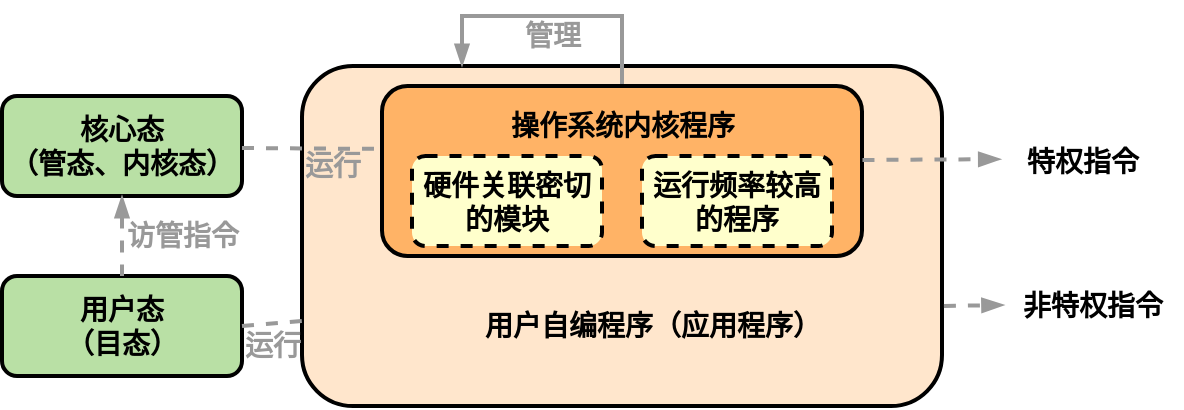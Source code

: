 <mxfile version="24.0.4" type="device" pages="8">
  <diagram name="处理器运行模式" id="_-AB4ta1NOsFs4ay0XiE">
    <mxGraphModel dx="954" dy="658" grid="1" gridSize="10" guides="1" tooltips="1" connect="1" arrows="1" fold="1" page="1" pageScale="1" pageWidth="850" pageHeight="1100" math="0" shadow="0">
      <root>
        <mxCell id="0" />
        <mxCell id="1" parent="0" />
        <mxCell id="jMs03etO_hKbu8LGQ5rc-2" value="" style="rounded=1;whiteSpace=wrap;html=1;strokeWidth=2;fontStyle=1;fontSize=14;fillColor=#FFE6CC;" parent="1" vertex="1">
          <mxGeometry x="180" y="175" width="320" height="170" as="geometry" />
        </mxCell>
        <mxCell id="jMs03etO_hKbu8LGQ5rc-3" value="用户自编程序（应用程序）" style="text;html=1;align=center;verticalAlign=middle;resizable=0;points=[];autosize=1;strokeColor=none;fillColor=none;fontStyle=1;fontSize=14;" parent="1" vertex="1">
          <mxGeometry x="260" y="290" width="190" height="30" as="geometry" />
        </mxCell>
        <mxCell id="jMs03etO_hKbu8LGQ5rc-4" style="edgeStyle=orthogonalEdgeStyle;rounded=0;orthogonalLoop=1;jettySize=auto;html=1;exitX=0.5;exitY=0;exitDx=0;exitDy=0;entryX=0.25;entryY=0;entryDx=0;entryDy=0;strokeWidth=2;endArrow=blockThin;endFill=1;strokeColor=#999999;" parent="1" source="jMs03etO_hKbu8LGQ5rc-1" target="jMs03etO_hKbu8LGQ5rc-2" edge="1">
          <mxGeometry relative="1" as="geometry">
            <Array as="points">
              <mxPoint x="340" y="150" />
              <mxPoint x="260" y="150" />
            </Array>
          </mxGeometry>
        </mxCell>
        <mxCell id="jMs03etO_hKbu8LGQ5rc-1" value="" style="rounded=1;whiteSpace=wrap;html=1;strokeWidth=2;fontStyle=1;fontSize=14;fillColor=#FFB366;" parent="1" vertex="1">
          <mxGeometry x="220" y="185" width="240" height="85" as="geometry" />
        </mxCell>
        <mxCell id="jMs03etO_hKbu8LGQ5rc-5" value="管理" style="text;html=1;align=center;verticalAlign=middle;resizable=0;points=[];autosize=1;strokeColor=none;fillColor=none;fontStyle=1;fontSize=14;fontColor=#999999;" parent="1" vertex="1">
          <mxGeometry x="280" y="145" width="50" height="30" as="geometry" />
        </mxCell>
        <mxCell id="jMs03etO_hKbu8LGQ5rc-6" value="特权指令" style="text;html=1;align=center;verticalAlign=middle;resizable=0;points=[];autosize=1;strokeColor=none;fillColor=none;fontStyle=1;fontSize=14;" parent="1" vertex="1">
          <mxGeometry x="530" y="207.5" width="80" height="30" as="geometry" />
        </mxCell>
        <mxCell id="jMs03etO_hKbu8LGQ5rc-7" value="非特权指令" style="text;html=1;align=center;verticalAlign=middle;resizable=0;points=[];autosize=1;strokeColor=none;fillColor=none;fontStyle=1;fontSize=14;" parent="1" vertex="1">
          <mxGeometry x="530" y="280" width="90" height="30" as="geometry" />
        </mxCell>
        <mxCell id="jMs03etO_hKbu8LGQ5rc-9" value="" style="endArrow=blockThin;html=1;rounded=0;strokeWidth=2;endFill=1;dashed=1;strokeColor=#999999;exitX=1.003;exitY=0.706;exitDx=0;exitDy=0;entryX=0.009;entryY=0.483;entryDx=0;entryDy=0;entryPerimeter=0;exitPerimeter=0;" parent="1" source="jMs03etO_hKbu8LGQ5rc-2" target="jMs03etO_hKbu8LGQ5rc-7" edge="1">
          <mxGeometry width="50" height="50" relative="1" as="geometry">
            <mxPoint x="590" y="302.5" as="sourcePoint" />
            <mxPoint x="510" y="400" as="targetPoint" />
          </mxGeometry>
        </mxCell>
        <mxCell id="jMs03etO_hKbu8LGQ5rc-10" value="" style="endArrow=blockThin;html=1;rounded=0;strokeWidth=2;endFill=1;dashed=1;strokeColor=#999999;exitX=1.001;exitY=0.435;exitDx=0;exitDy=0;entryX=-0.01;entryY=0.469;entryDx=0;entryDy=0;entryPerimeter=0;exitPerimeter=0;" parent="1" source="jMs03etO_hKbu8LGQ5rc-1" target="jMs03etO_hKbu8LGQ5rc-6" edge="1">
          <mxGeometry width="50" height="50" relative="1" as="geometry">
            <mxPoint x="410" y="510" as="sourcePoint" />
            <mxPoint x="460" y="460" as="targetPoint" />
          </mxGeometry>
        </mxCell>
        <mxCell id="jMs03etO_hKbu8LGQ5rc-11" value="用户态&lt;br&gt;（目态）" style="rounded=1;whiteSpace=wrap;html=1;strokeWidth=2;fontStyle=1;fontSize=14;fillColor=#B9E0A5;" parent="1" vertex="1">
          <mxGeometry x="30" y="280" width="120" height="50" as="geometry" />
        </mxCell>
        <mxCell id="jMs03etO_hKbu8LGQ5rc-12" value="核心态&lt;br&gt;（管态、内核态）" style="rounded=1;whiteSpace=wrap;html=1;strokeWidth=2;fontStyle=1;fontSize=14;fillColor=#B9E0A5;" parent="1" vertex="1">
          <mxGeometry x="30" y="190" width="120" height="50" as="geometry" />
        </mxCell>
        <mxCell id="jMs03etO_hKbu8LGQ5rc-13" value="" style="endArrow=none;html=1;rounded=0;strokeWidth=2;endFill=0;dashed=1;strokeColor=#999999;exitX=0.5;exitY=1;exitDx=0;exitDy=0;entryX=0.5;entryY=0;entryDx=0;entryDy=0;startArrow=blockThin;startFill=1;" parent="1" source="jMs03etO_hKbu8LGQ5rc-12" target="jMs03etO_hKbu8LGQ5rc-11" edge="1">
          <mxGeometry width="50" height="50" relative="1" as="geometry">
            <mxPoint x="-170" y="230" as="sourcePoint" />
            <mxPoint x="-81" y="229" as="targetPoint" />
          </mxGeometry>
        </mxCell>
        <mxCell id="jMs03etO_hKbu8LGQ5rc-14" value="访管指令" style="text;html=1;align=center;verticalAlign=middle;resizable=0;points=[];autosize=1;strokeColor=none;fillColor=none;fontStyle=1;fontSize=14;fontColor=#999999;" parent="1" vertex="1">
          <mxGeometry x="80" y="245" width="80" height="30" as="geometry" />
        </mxCell>
        <mxCell id="jMs03etO_hKbu8LGQ5rc-17" value="" style="endArrow=none;html=1;rounded=0;strokeWidth=2;endFill=0;dashed=1;strokeColor=#999999;exitX=1;exitY=0.5;exitDx=0;exitDy=0;entryX=0.964;entryY=0.215;entryDx=0;entryDy=0;entryPerimeter=0;" parent="1" target="jMs03etO_hKbu8LGQ5rc-18" edge="1">
          <mxGeometry width="50" height="50" relative="1" as="geometry">
            <mxPoint x="150" y="216" as="sourcePoint" />
            <mxPoint x="239" y="215" as="targetPoint" />
          </mxGeometry>
        </mxCell>
        <mxCell id="jMs03etO_hKbu8LGQ5rc-18" value="运行" style="text;html=1;align=center;verticalAlign=middle;resizable=0;points=[];autosize=1;strokeColor=none;fillColor=none;fontStyle=1;fontSize=14;fontColor=#999999;" parent="1" vertex="1">
          <mxGeometry x="170" y="210" width="50" height="30" as="geometry" />
        </mxCell>
        <mxCell id="jMs03etO_hKbu8LGQ5rc-19" value="运行" style="text;html=1;align=center;verticalAlign=middle;resizable=0;points=[];autosize=1;strokeColor=none;fillColor=none;fontStyle=1;fontSize=14;fontColor=#999999;" parent="1" vertex="1">
          <mxGeometry x="140" y="300" width="50" height="30" as="geometry" />
        </mxCell>
        <mxCell id="jMs03etO_hKbu8LGQ5rc-20" value="" style="endArrow=none;html=1;rounded=0;strokeWidth=2;endFill=0;dashed=1;strokeColor=#999999;exitX=1;exitY=0.5;exitDx=0;exitDy=0;entryX=0;entryY=0.75;entryDx=0;entryDy=0;" parent="1" source="jMs03etO_hKbu8LGQ5rc-11" target="jMs03etO_hKbu8LGQ5rc-2" edge="1">
          <mxGeometry width="50" height="50" relative="1" as="geometry">
            <mxPoint x="160" y="226" as="sourcePoint" />
            <mxPoint x="240" y="240" as="targetPoint" />
          </mxGeometry>
        </mxCell>
        <mxCell id="PAQqQt2B7OR1IUNcdPgV-1" value="操作系统内核程序" style="text;html=1;align=center;verticalAlign=middle;resizable=0;points=[];autosize=1;strokeColor=none;fillColor=none;fontSize=14;fontStyle=1" parent="1" vertex="1">
          <mxGeometry x="270" y="190" width="140" height="30" as="geometry" />
        </mxCell>
        <mxCell id="PAQqQt2B7OR1IUNcdPgV-2" value="硬件关联密切的模块" style="rounded=1;whiteSpace=wrap;html=1;strokeWidth=2;fontStyle=1;fontSize=14;fillColor=#FFFFCC;dashed=1;" parent="1" vertex="1">
          <mxGeometry x="235" y="220" width="95" height="45" as="geometry" />
        </mxCell>
        <mxCell id="PAQqQt2B7OR1IUNcdPgV-3" value="运行频率较高的程序" style="rounded=1;whiteSpace=wrap;html=1;strokeWidth=2;fontStyle=1;fontSize=14;fillColor=#FFFFCC;dashed=1;" parent="1" vertex="1">
          <mxGeometry x="350" y="220" width="95" height="45" as="geometry" />
        </mxCell>
      </root>
    </mxGraphModel>
  </diagram>
  <diagram id="D96oXJnKR6pFrf7YXGZd" name="中断">
    <mxGraphModel dx="954" dy="663" grid="1" gridSize="10" guides="1" tooltips="1" connect="1" arrows="1" fold="1" page="1" pageScale="1" pageWidth="850" pageHeight="1100" math="0" shadow="0">
      <root>
        <mxCell id="0" />
        <mxCell id="1" parent="0" />
        <mxCell id="H04qUa__g_xhtBb2Es4p-1" value="中断" style="text;html=1;align=center;verticalAlign=middle;resizable=0;points=[];autosize=1;strokeColor=none;fillColor=none;fontSize=14;fontStyle=1" parent="1" vertex="1">
          <mxGeometry x="290" y="315" width="50" height="30" as="geometry" />
        </mxCell>
        <mxCell id="H04qUa__g_xhtBb2Es4p-2" value="" style="shape=curlyBracket;whiteSpace=wrap;html=1;rounded=1;labelPosition=left;verticalLabelPosition=middle;align=right;verticalAlign=middle;strokeWidth=2;" parent="1" vertex="1">
          <mxGeometry x="345" y="270" width="20" height="120" as="geometry" />
        </mxCell>
        <mxCell id="H04qUa__g_xhtBb2Es4p-3" value="异常" style="text;html=1;align=center;verticalAlign=middle;resizable=0;points=[];autosize=1;strokeColor=none;fillColor=none;fontSize=14;fontStyle=1" parent="1" vertex="1">
          <mxGeometry x="365" y="260" width="50" height="30" as="geometry" />
        </mxCell>
        <mxCell id="H04qUa__g_xhtBb2Es4p-5" value="中断" style="text;html=1;align=center;verticalAlign=middle;resizable=0;points=[];autosize=1;strokeColor=none;fillColor=none;fontSize=14;fontStyle=1" parent="1" vertex="1">
          <mxGeometry x="365" y="370" width="50" height="30" as="geometry" />
        </mxCell>
        <mxCell id="H04qUa__g_xhtBb2Es4p-6" value="" style="shape=curlyBracket;whiteSpace=wrap;html=1;rounded=1;labelPosition=left;verticalLabelPosition=middle;align=right;verticalAlign=middle;strokeWidth=2;" parent="1" vertex="1">
          <mxGeometry x="415" y="347.5" width="20" height="75" as="geometry" />
        </mxCell>
        <mxCell id="H04qUa__g_xhtBb2Es4p-7" value="INTR 可屏蔽中断" style="text;html=1;align=center;verticalAlign=middle;resizable=0;points=[];autosize=1;strokeColor=none;fillColor=none;fontSize=14;fontStyle=1" parent="1" vertex="1">
          <mxGeometry x="435" y="340" width="130" height="30" as="geometry" />
        </mxCell>
        <mxCell id="H04qUa__g_xhtBb2Es4p-8" value="NMI 不可屏蔽中断" style="text;html=1;align=center;verticalAlign=middle;resizable=0;points=[];autosize=1;strokeColor=none;fillColor=none;fontSize=14;fontStyle=1" parent="1" vertex="1">
          <mxGeometry x="435" y="400" width="140" height="30" as="geometry" />
        </mxCell>
        <mxCell id="H04qUa__g_xhtBb2Es4p-9" value="" style="shape=curlyBracket;whiteSpace=wrap;html=1;rounded=1;labelPosition=left;verticalLabelPosition=middle;align=right;verticalAlign=middle;strokeWidth=2;" parent="1" vertex="1">
          <mxGeometry x="415" y="220" width="20" height="105" as="geometry" />
        </mxCell>
        <mxCell id="H04qUa__g_xhtBb2Es4p-10" value="故障 fault" style="text;html=1;align=center;verticalAlign=middle;resizable=0;points=[];autosize=1;strokeColor=none;fillColor=none;fontSize=14;fontStyle=1" parent="1" vertex="1">
          <mxGeometry x="435" y="200" width="80" height="30" as="geometry" />
        </mxCell>
        <mxCell id="H04qUa__g_xhtBb2Es4p-11" value="自陷 trap" style="text;html=1;align=center;verticalAlign=middle;resizable=0;points=[];autosize=1;strokeColor=none;fillColor=none;fontSize=14;fontStyle=1" parent="1" vertex="1">
          <mxGeometry x="435" y="260" width="80" height="30" as="geometry" />
        </mxCell>
        <mxCell id="H04qUa__g_xhtBb2Es4p-12" value="终止 abort" style="text;html=1;align=center;verticalAlign=middle;resizable=0;points=[];autosize=1;strokeColor=none;fillColor=none;fontSize=14;fontStyle=1" parent="1" vertex="1">
          <mxGeometry x="435" y="310" width="90" height="30" as="geometry" />
        </mxCell>
        <mxCell id="H04qUa__g_xhtBb2Es4p-14" value="硬件中断" style="text;html=1;align=center;verticalAlign=middle;resizable=0;points=[];autosize=1;strokeColor=none;fillColor=none;fontSize=14;fontStyle=1" parent="1" vertex="1">
          <mxGeometry x="540" y="310" width="80" height="30" as="geometry" />
        </mxCell>
        <mxCell id="H04qUa__g_xhtBb2Es4p-15" value="软件中断" style="text;html=1;align=center;verticalAlign=middle;resizable=0;points=[];autosize=1;strokeColor=none;fillColor=none;fontSize=14;fontStyle=1" parent="1" vertex="1">
          <mxGeometry x="540" y="230" width="80" height="30" as="geometry" />
        </mxCell>
        <mxCell id="H04qUa__g_xhtBb2Es4p-17" value="" style="shape=curlyBracket;whiteSpace=wrap;html=1;rounded=1;labelPosition=left;verticalLabelPosition=middle;align=right;verticalAlign=middle;strokeWidth=2;rotation=-180;" parent="1" vertex="1">
          <mxGeometry x="520" y="212.5" width="20" height="65" as="geometry" />
        </mxCell>
        <mxCell id="H04qUa__g_xhtBb2Es4p-18" value="（硬件）" style="text;html=1;align=center;verticalAlign=middle;resizable=0;points=[];autosize=1;strokeColor=none;fillColor=none;fontSize=14;fontStyle=1;fontColor=#999999;" parent="1" vertex="1">
          <mxGeometry x="350" y="390" width="80" height="30" as="geometry" />
        </mxCell>
        <mxCell id="H04qUa__g_xhtBb2Es4p-19" value="外中断" style="text;html=1;align=center;verticalAlign=middle;resizable=0;points=[];autosize=1;strokeColor=none;fillColor=none;fontSize=14;fontStyle=1;fontColor=#999999;" parent="1" vertex="1">
          <mxGeometry x="355" y="350" width="70" height="30" as="geometry" />
        </mxCell>
        <mxCell id="H04qUa__g_xhtBb2Es4p-20" value="内中断" style="text;html=1;align=center;verticalAlign=middle;resizable=0;points=[];autosize=1;strokeColor=none;fillColor=none;fontSize=14;fontStyle=1;fontColor=#999999;" parent="1" vertex="1">
          <mxGeometry x="355" y="280" width="70" height="30" as="geometry" />
        </mxCell>
        <mxCell id="mIEd18z_XrqA81Kv8ZWG-1" value="（程序性异常）" style="text;html=1;align=center;verticalAlign=middle;resizable=0;points=[];autosize=1;strokeColor=none;fillColor=none;fontSize=14;fontStyle=1" vertex="1" parent="1">
          <mxGeometry x="520" y="250" width="120" height="30" as="geometry" />
        </mxCell>
      </root>
    </mxGraphModel>
  </diagram>
  <diagram id="GbRSd-Wl7cGpZIkH0I40" name="系统调用">
    <mxGraphModel dx="954" dy="663" grid="1" gridSize="10" guides="1" tooltips="1" connect="1" arrows="1" fold="1" page="1" pageScale="1" pageWidth="850" pageHeight="1100" math="0" shadow="0">
      <root>
        <mxCell id="0" />
        <mxCell id="1" parent="0" />
        <mxCell id="Z0uPfb33dfE8VUwY4O-K-4" value="访管指令" style="text;html=1;align=center;verticalAlign=middle;resizable=0;points=[];autosize=1;strokeColor=none;fillColor=none;fontStyle=1;fontSize=14;fontColor=#000000;" parent="1" vertex="1">
          <mxGeometry x="285" y="190" width="80" height="30" as="geometry" />
        </mxCell>
        <mxCell id="Z0uPfb33dfE8VUwY4O-K-6" value="" style="endArrow=none;html=1;rounded=0;strokeWidth=2;endFill=0;strokeColor=#000000;exitX=0;exitY=0.25;exitDx=0;exitDy=0;startArrow=blockThin;startFill=1;fontColor=#000000;" parent="1" edge="1">
          <mxGeometry width="50" height="50" relative="1" as="geometry">
            <mxPoint x="480" y="221.25" as="sourcePoint" />
            <mxPoint x="280" y="221" as="targetPoint" />
          </mxGeometry>
        </mxCell>
        <mxCell id="Z0uPfb33dfE8VUwY4O-K-7" value="请求系统服务" style="text;html=1;align=center;verticalAlign=middle;resizable=0;points=[];autosize=1;strokeColor=none;fillColor=none;fontStyle=1;fontSize=14;fontColor=#000000;" parent="1" vertex="1">
          <mxGeometry x="365" y="190" width="110" height="30" as="geometry" />
        </mxCell>
        <mxCell id="Z0uPfb33dfE8VUwY4O-K-9" value="完成处理" style="text;html=1;align=center;verticalAlign=middle;resizable=0;points=[];autosize=1;strokeColor=none;fillColor=none;fontStyle=1;fontSize=14;fontColor=#000000;" parent="1" vertex="1">
          <mxGeometry x="285" y="260" width="80" height="30" as="geometry" />
        </mxCell>
        <mxCell id="Z0uPfb33dfE8VUwY4O-K-10" value="" style="endArrow=blockThin;html=1;rounded=0;strokeWidth=2;endFill=1;strokeColor=#000000;exitX=0;exitY=0.25;exitDx=0;exitDy=0;startArrow=none;startFill=0;fontColor=#000000;" parent="1" edge="1">
          <mxGeometry width="50" height="50" relative="1" as="geometry">
            <mxPoint x="480" y="261" as="sourcePoint" />
            <mxPoint x="280" y="261" as="targetPoint" />
          </mxGeometry>
        </mxCell>
        <mxCell id="Z0uPfb33dfE8VUwY4O-K-11" value="完成提供系统服务" style="text;html=1;align=center;verticalAlign=middle;resizable=0;points=[];autosize=1;strokeColor=none;fillColor=none;fontStyle=1;fontSize=14;fontColor=#000000;" parent="1" vertex="1">
          <mxGeometry x="350" y="260" width="140" height="30" as="geometry" />
        </mxCell>
        <mxCell id="Z0uPfb33dfE8VUwY4O-K-12" value="核心态&lt;br&gt;（管态、内核态）" style="rounded=1;whiteSpace=wrap;html=1;strokeWidth=2;fontStyle=1;fontSize=14;fillColor=#B9E0A5;" parent="1" vertex="1">
          <mxGeometry x="480" y="202.5" width="120" height="80" as="geometry" />
        </mxCell>
        <mxCell id="Z0uPfb33dfE8VUwY4O-K-13" value="用户态&lt;br&gt;（目态）" style="rounded=1;whiteSpace=wrap;html=1;strokeWidth=2;fontStyle=1;fontSize=14;fillColor=#B9E0A5;" parent="1" vertex="1">
          <mxGeometry x="160" y="202.5" width="120" height="77.5" as="geometry" />
        </mxCell>
        <mxCell id="Z0uPfb33dfE8VUwY4O-K-14" value="应用程序" style="text;html=1;align=center;verticalAlign=middle;resizable=0;points=[];autosize=1;strokeColor=none;fillColor=none;fontStyle=1;fontSize=14;fontColor=#000000;" parent="1" vertex="1">
          <mxGeometry x="180" y="172.5" width="80" height="30" as="geometry" />
        </mxCell>
        <mxCell id="Z0uPfb33dfE8VUwY4O-K-15" value="操作系统内核程序" style="text;html=1;align=center;verticalAlign=middle;resizable=0;points=[];autosize=1;strokeColor=none;fillColor=none;fontStyle=1;fontSize=14;fontColor=#000000;" parent="1" vertex="1">
          <mxGeometry x="470" y="172.5" width="140" height="30" as="geometry" />
        </mxCell>
        <mxCell id="Z0uPfb33dfE8VUwY4O-K-16" value="CPU使用权" style="text;html=1;align=center;verticalAlign=middle;resizable=0;points=[];autosize=1;strokeColor=none;fillColor=none;fontStyle=1;fontSize=14;fontColor=#FF0000;" parent="1" vertex="1">
          <mxGeometry x="330" y="226.25" width="100" height="30" as="geometry" />
        </mxCell>
        <mxCell id="J5y0VE9_c6aU5iJd_g3k-1" value="2. 执行系统调用" style="text;html=1;align=center;verticalAlign=middle;resizable=0;points=[];autosize=1;strokeColor=none;fillColor=none;fontStyle=1;fontSize=14;fontColor=#999999;" parent="1" vertex="1">
          <mxGeometry x="480" y="282.5" width="120" height="30" as="geometry" />
        </mxCell>
        <mxCell id="J5y0VE9_c6aU5iJd_g3k-2" value="3. 返回系统调用" style="text;html=1;align=center;verticalAlign=middle;resizable=0;points=[];autosize=1;strokeColor=none;fillColor=none;fontStyle=1;fontSize=14;fontColor=#999999;" parent="1" vertex="1">
          <mxGeometry x="320" y="282.5" width="120" height="30" as="geometry" />
        </mxCell>
        <mxCell id="J5y0VE9_c6aU5iJd_g3k-3" value="1. 调用系统调用" style="text;html=1;align=center;verticalAlign=middle;resizable=0;points=[];autosize=1;strokeColor=none;fillColor=none;fontStyle=1;fontSize=14;fontColor=#999999;" parent="1" vertex="1">
          <mxGeometry x="320" y="172.5" width="120" height="30" as="geometry" />
        </mxCell>
      </root>
    </mxGraphModel>
  </diagram>
  <diagram id="DioheEHKfe02PcQHEhF4" name="操作系统结构-分层法">
    <mxGraphModel dx="954" dy="663" grid="1" gridSize="10" guides="1" tooltips="1" connect="1" arrows="1" fold="1" page="1" pageScale="1" pageWidth="850" pageHeight="1100" math="0" shadow="0">
      <root>
        <mxCell id="0" />
        <mxCell id="1" parent="0" />
        <mxCell id="uy269CQn3a70EhB051Kj-1" value="" style="ellipse;whiteSpace=wrap;html=1;aspect=fixed;strokeWidth=2;fillColor=#FFE6CC;strokeColor=none;" parent="1" vertex="1">
          <mxGeometry x="210" y="170" width="230" height="230" as="geometry" />
        </mxCell>
        <mxCell id="uy269CQn3a70EhB051Kj-2" value="" style="ellipse;whiteSpace=wrap;html=1;aspect=fixed;strokeWidth=2;fillColor=#FFB366;strokeColor=none;" parent="1" vertex="1">
          <mxGeometry x="255" y="215" width="140" height="140" as="geometry" />
        </mxCell>
        <mxCell id="uy269CQn3a70EhB051Kj-3" value="" style="ellipse;whiteSpace=wrap;html=1;aspect=fixed;strokeWidth=2;fillColor=#FF9933;strokeColor=none;" parent="1" vertex="1">
          <mxGeometry x="292.5" y="252.5" width="65" height="65" as="geometry" />
        </mxCell>
        <mxCell id="uy269CQn3a70EhB051Kj-4" value="层 0&lt;br style=&quot;font-size: 14px;&quot;&gt;硬件" style="text;html=1;align=center;verticalAlign=middle;resizable=0;points=[];autosize=1;strokeColor=none;fillColor=none;fontSize=14;fontStyle=1" parent="1" vertex="1">
          <mxGeometry x="300" y="260" width="50" height="50" as="geometry" />
        </mxCell>
        <mxCell id="uy269CQn3a70EhB051Kj-5" value="层 N&lt;br&gt;用户接口" style="text;html=1;align=center;verticalAlign=middle;resizable=0;points=[];autosize=1;strokeColor=none;fillColor=none;fontSize=14;fontStyle=1" parent="1" vertex="1">
          <mxGeometry x="285" y="170" width="80" height="50" as="geometry" />
        </mxCell>
        <mxCell id="uy269CQn3a70EhB051Kj-6" value="..." style="text;html=1;align=center;verticalAlign=middle;resizable=0;points=[];autosize=1;strokeColor=none;fillColor=none;fontSize=14;fontStyle=1" parent="1" vertex="1">
          <mxGeometry x="305" y="220" width="40" height="30" as="geometry" />
        </mxCell>
      </root>
    </mxGraphModel>
  </diagram>
  <diagram id="7EPyfRdAGfyztem8gQCs" name="中断与异常处理">
    <mxGraphModel dx="2318" dy="1020" grid="1" gridSize="10" guides="1" tooltips="1" connect="1" arrows="1" fold="1" page="1" pageScale="1" pageWidth="850" pageHeight="1100" math="0" shadow="0">
      <root>
        <mxCell id="0" />
        <mxCell id="1" parent="0" />
        <mxCell id="uIBd99Q4YaCyrqQheQvg-43" style="edgeStyle=orthogonalEdgeStyle;shape=connector;rounded=0;orthogonalLoop=1;jettySize=auto;html=1;exitX=0.5;exitY=1;exitDx=0;exitDy=0;entryX=1;entryY=0.5;entryDx=0;entryDy=0;labelBackgroundColor=default;strokeColor=default;strokeWidth=2;fontFamily=Helvetica;fontSize=11;fontColor=default;endArrow=blockThin;endFill=1;" edge="1" parent="1" source="uIBd99Q4YaCyrqQheQvg-36" target="uIBd99Q4YaCyrqQheQvg-42">
          <mxGeometry relative="1" as="geometry" />
        </mxCell>
        <mxCell id="uIBd99Q4YaCyrqQheQvg-36" value="" style="rounded=1;whiteSpace=wrap;html=1;strokeWidth=2;fontStyle=1;fontSize=16;fillColor=#E6E6E6;strokeColor=#007FFF;dashed=1;" vertex="1" parent="1">
          <mxGeometry x="560" y="265.38" width="460" height="264.75" as="geometry" />
        </mxCell>
        <mxCell id="uIBd99Q4YaCyrqQheQvg-4" value="CPU" style="rounded=1;whiteSpace=wrap;html=1;strokeWidth=2;fontStyle=1;fontSize=16;fillColor=#ffe6cc;strokeColor=#d79b00;arcSize=14;" vertex="1" parent="1">
          <mxGeometry x="-70" y="317.5" width="150" height="120" as="geometry" />
        </mxCell>
        <mxCell id="uIBd99Q4YaCyrqQheQvg-33" style="edgeStyle=orthogonalEdgeStyle;shape=connector;rounded=0;orthogonalLoop=1;jettySize=auto;html=1;exitX=1;exitY=0.5;exitDx=0;exitDy=0;entryX=0.5;entryY=0;entryDx=0;entryDy=0;labelBackgroundColor=default;strokeColor=default;strokeWidth=2;fontFamily=Helvetica;fontSize=11;fontColor=default;endArrow=blockThin;endFill=1;" edge="1" parent="1" source="uIBd99Q4YaCyrqQheQvg-5" target="uIBd99Q4YaCyrqQheQvg-28">
          <mxGeometry relative="1" as="geometry">
            <mxPoint x="520" y="333.68" as="sourcePoint" />
          </mxGeometry>
        </mxCell>
        <mxCell id="uIBd99Q4YaCyrqQheQvg-5" value="&lt;b style=&quot;font-size: 14px;&quot;&gt;异常事件&lt;/b&gt;" style="rounded=0;whiteSpace=wrap;html=1;strokeWidth=2;fontSize=14;fillColor=#f8cecc;strokeColor=#b85450;" vertex="1" parent="1">
          <mxGeometry x="430" y="287.5" width="90" height="40" as="geometry" />
        </mxCell>
        <mxCell id="uIBd99Q4YaCyrqQheQvg-35" style="edgeStyle=orthogonalEdgeStyle;shape=connector;rounded=0;orthogonalLoop=1;jettySize=auto;html=1;exitX=1;exitY=0.5;exitDx=0;exitDy=0;entryX=0.5;entryY=0;entryDx=0;entryDy=0;labelBackgroundColor=default;strokeColor=default;strokeWidth=2;fontFamily=Helvetica;fontSize=11;fontColor=default;endArrow=blockThin;endFill=1;" edge="1" parent="1" source="uIBd99Q4YaCyrqQheQvg-6" target="uIBd99Q4YaCyrqQheQvg-27">
          <mxGeometry relative="1" as="geometry" />
        </mxCell>
        <mxCell id="uIBd99Q4YaCyrqQheQvg-6" value="&lt;b style=&quot;font-size: 14px;&quot;&gt;中断请求信号&lt;/b&gt;" style="rounded=0;whiteSpace=wrap;html=1;strokeWidth=2;fontSize=14;fillColor=#f8cecc;strokeColor=#b85450;" vertex="1" parent="1">
          <mxGeometry x="430" y="417.75" width="90" height="40" as="geometry" />
        </mxCell>
        <mxCell id="uIBd99Q4YaCyrqQheQvg-7" value="" style="rounded=1;whiteSpace=wrap;html=1;strokeWidth=2;fontStyle=1;fontSize=16;fillColor=#dae8fc;strokeColor=#6c8ebf;" vertex="1" parent="1">
          <mxGeometry x="130" y="275.25" width="150" height="185" as="geometry" />
        </mxCell>
        <mxCell id="uIBd99Q4YaCyrqQheQvg-8" value="用户程序" style="text;html=1;align=center;verticalAlign=middle;resizable=0;points=[];autosize=1;strokeColor=none;fillColor=none;fontStyle=1;fontSize=16;" vertex="1" parent="1">
          <mxGeometry x="160" y="287.5" width="90" height="30" as="geometry" />
        </mxCell>
        <mxCell id="uIBd99Q4YaCyrqQheQvg-3" value="" style="rounded=0;whiteSpace=wrap;html=1;strokeWidth=2;fontSize=14;fillColor=#f5f5f5;strokeColor=#666666;fontColor=#333333;" vertex="1" parent="1">
          <mxGeometry x="170" y="328" width="70" height="20" as="geometry" />
        </mxCell>
        <mxCell id="uIBd99Q4YaCyrqQheQvg-10" value="" style="rounded=0;whiteSpace=wrap;html=1;strokeWidth=2;fontSize=14;fillColor=#f5f5f5;strokeColor=#666666;fontColor=#333333;" vertex="1" parent="1">
          <mxGeometry x="170" y="347.75" width="70" height="20" as="geometry" />
        </mxCell>
        <mxCell id="uIBd99Q4YaCyrqQheQvg-50" style="edgeStyle=orthogonalEdgeStyle;shape=connector;rounded=0;orthogonalLoop=1;jettySize=auto;html=1;exitX=1;exitY=0.5;exitDx=0;exitDy=0;entryX=0;entryY=0.5;entryDx=0;entryDy=0;labelBackgroundColor=default;strokeColor=default;strokeWidth=2;fontFamily=Helvetica;fontSize=11;fontColor=default;endArrow=blockThin;endFill=1;" edge="1" parent="1" source="uIBd99Q4YaCyrqQheQvg-11" target="uIBd99Q4YaCyrqQheQvg-49">
          <mxGeometry relative="1" as="geometry" />
        </mxCell>
        <mxCell id="uIBd99Q4YaCyrqQheQvg-11" value="" style="rounded=0;whiteSpace=wrap;html=1;strokeWidth=2;fontSize=14;fillColor=#f5f5f5;strokeColor=#666666;fontColor=#333333;" vertex="1" parent="1">
          <mxGeometry x="170" y="367.75" width="70" height="20" as="geometry" />
        </mxCell>
        <mxCell id="uIBd99Q4YaCyrqQheQvg-13" value="" style="rounded=0;whiteSpace=wrap;html=1;strokeWidth=2;fontSize=14;fillColor=#f5f5f5;strokeColor=#666666;fontColor=#333333;" vertex="1" parent="1">
          <mxGeometry x="170" y="387.75" width="70" height="20" as="geometry" />
        </mxCell>
        <mxCell id="uIBd99Q4YaCyrqQheQvg-14" value="" style="rounded=0;whiteSpace=wrap;html=1;strokeWidth=2;fontSize=14;fillColor=#f5f5f5;strokeColor=#666666;fontColor=#333333;" vertex="1" parent="1">
          <mxGeometry x="170" y="407.75" width="70" height="20" as="geometry" />
        </mxCell>
        <mxCell id="uIBd99Q4YaCyrqQheQvg-16" value="指令" style="text;html=1;align=center;verticalAlign=middle;resizable=0;points=[];autosize=1;strokeColor=none;fillColor=none;fontSize=14;" vertex="1" parent="1">
          <mxGeometry x="130" y="323" width="50" height="30" as="geometry" />
        </mxCell>
        <mxCell id="uIBd99Q4YaCyrqQheQvg-17" value="i+1" style="text;html=1;align=center;verticalAlign=middle;resizable=0;points=[];autosize=1;strokeColor=none;fillColor=none;" vertex="1" parent="1">
          <mxGeometry x="185" y="382.75" width="40" height="30" as="geometry" />
        </mxCell>
        <mxCell id="uIBd99Q4YaCyrqQheQvg-18" value="i" style="text;html=1;align=center;verticalAlign=middle;resizable=0;points=[];autosize=1;strokeColor=none;fillColor=none;" vertex="1" parent="1">
          <mxGeometry x="190" y="362.5" width="30" height="30" as="geometry" />
        </mxCell>
        <mxCell id="uIBd99Q4YaCyrqQheQvg-19" style="edgeStyle=orthogonalEdgeStyle;rounded=0;orthogonalLoop=1;jettySize=auto;html=1;exitX=1;exitY=0.5;exitDx=0;exitDy=0;entryX=0;entryY=0.5;entryDx=0;entryDy=0;endArrow=blockThin;endFill=1;strokeWidth=2;" edge="1" parent="1" source="uIBd99Q4YaCyrqQheQvg-4" target="uIBd99Q4YaCyrqQheQvg-11">
          <mxGeometry relative="1" as="geometry" />
        </mxCell>
        <mxCell id="uIBd99Q4YaCyrqQheQvg-20" value="&lt;b style=&quot;font-size: 14px;&quot;&gt;执行&lt;/b&gt;" style="text;html=1;align=center;verticalAlign=middle;resizable=0;points=[];autosize=1;strokeColor=none;fillColor=none;fontSize=14;" vertex="1" parent="1">
          <mxGeometry x="80" y="352.75" width="50" height="30" as="geometry" />
        </mxCell>
        <mxCell id="uIBd99Q4YaCyrqQheQvg-24" value="&lt;b style=&quot;font-size: 14px;&quot;&gt;执行时&lt;/b&gt;" style="text;html=1;align=center;verticalAlign=middle;resizable=0;points=[];autosize=1;strokeColor=none;fillColor=none;fontSize=14;" vertex="1" parent="1">
          <mxGeometry x="340" y="299.25" width="70" height="30" as="geometry" />
        </mxCell>
        <mxCell id="uIBd99Q4YaCyrqQheQvg-25" value="&lt;b style=&quot;font-size: 14px;&quot;&gt;执行后&lt;/b&gt;" style="text;html=1;align=center;verticalAlign=middle;resizable=0;points=[];autosize=1;strokeColor=none;fillColor=none;fontSize=14;" vertex="1" parent="1">
          <mxGeometry x="340" y="417.75" width="70" height="30" as="geometry" />
        </mxCell>
        <mxCell id="uIBd99Q4YaCyrqQheQvg-26" value="异常处理程序1" style="rounded=1;whiteSpace=wrap;html=1;strokeWidth=2;fontStyle=1;fontSize=16;fillColor=#dae8fc;strokeColor=#6c8ebf;" vertex="1" parent="1">
          <mxGeometry x="590" y="329.51" width="120" height="47.25" as="geometry" />
        </mxCell>
        <mxCell id="uIBd99Q4YaCyrqQheQvg-27" value="中断处理程序1" style="rounded=1;whiteSpace=wrap;html=1;strokeWidth=2;fontStyle=1;fontSize=16;fillColor=#dae8fc;strokeColor=#6c8ebf;" vertex="1" parent="1">
          <mxGeometry x="590" y="459" width="120" height="47.25" as="geometry" />
        </mxCell>
        <mxCell id="uIBd99Q4YaCyrqQheQvg-28" value="异常处理程序2" style="rounded=1;whiteSpace=wrap;html=1;strokeWidth=2;fontStyle=1;fontSize=16;fillColor=#dae8fc;strokeColor=#6c8ebf;" vertex="1" parent="1">
          <mxGeometry x="730" y="330.13" width="120" height="47.25" as="geometry" />
        </mxCell>
        <mxCell id="uIBd99Q4YaCyrqQheQvg-29" value="中断处理程序2" style="rounded=1;whiteSpace=wrap;html=1;strokeWidth=2;fontStyle=1;fontSize=16;fillColor=#dae8fc;strokeColor=#6c8ebf;" vertex="1" parent="1">
          <mxGeometry x="730" y="459" width="120" height="47.25" as="geometry" />
        </mxCell>
        <mxCell id="uIBd99Q4YaCyrqQheQvg-30" value="中断处理程序x" style="rounded=1;whiteSpace=wrap;html=1;strokeWidth=2;fontStyle=1;fontSize=16;fillColor=#dae8fc;strokeColor=#6c8ebf;" vertex="1" parent="1">
          <mxGeometry x="870" y="459" width="120" height="47.25" as="geometry" />
        </mxCell>
        <mxCell id="uIBd99Q4YaCyrqQheQvg-31" value="异常处理程序x" style="rounded=1;whiteSpace=wrap;html=1;strokeWidth=2;fontStyle=1;fontSize=16;fillColor=#dae8fc;strokeColor=#6c8ebf;" vertex="1" parent="1">
          <mxGeometry x="870" y="329.25" width="120" height="47.25" as="geometry" />
        </mxCell>
        <mxCell id="uIBd99Q4YaCyrqQheQvg-37" value="&lt;b style=&quot;font-size: 15px;&quot;&gt;转到对应的异常或中断处理程序&lt;/b&gt;" style="text;html=1;align=center;verticalAlign=middle;resizable=0;points=[];autosize=1;strokeColor=none;fillColor=none;fontSize=15;" vertex="1" parent="1">
          <mxGeometry x="670" y="265.38" width="230" height="30" as="geometry" />
        </mxCell>
        <mxCell id="uIBd99Q4YaCyrqQheQvg-40" value="&lt;b style=&quot;font-size: 14px;&quot;&gt;终止用户程序&lt;/b&gt;" style="rounded=0;whiteSpace=wrap;html=1;strokeWidth=2;fontSize=14;fillColor=#f8cecc;strokeColor=#b85450;" vertex="1" parent="1">
          <mxGeometry x="130" y="630" width="150" height="70" as="geometry" />
        </mxCell>
        <mxCell id="uIBd99Q4YaCyrqQheQvg-41" value="&lt;b style=&quot;font-size: 14px;&quot;&gt;如果出现&lt;/b&gt;" style="text;html=1;align=center;verticalAlign=middle;resizable=0;points=[];autosize=1;strokeColor=none;fillColor=none;fontSize=14;" vertex="1" parent="1">
          <mxGeometry x="230" y="347.5" width="80" height="30" as="geometry" />
        </mxCell>
        <mxCell id="uIBd99Q4YaCyrqQheQvg-44" style="edgeStyle=orthogonalEdgeStyle;shape=connector;rounded=0;orthogonalLoop=1;jettySize=auto;html=1;exitX=0;exitY=0.5;exitDx=0;exitDy=0;entryX=1;entryY=0.5;entryDx=0;entryDy=0;labelBackgroundColor=default;strokeColor=default;strokeWidth=2;fontFamily=Helvetica;fontSize=11;fontColor=default;endArrow=blockThin;endFill=1;" edge="1" parent="1" source="uIBd99Q4YaCyrqQheQvg-42" target="uIBd99Q4YaCyrqQheQvg-40">
          <mxGeometry relative="1" as="geometry" />
        </mxCell>
        <mxCell id="uIBd99Q4YaCyrqQheQvg-46" style="edgeStyle=orthogonalEdgeStyle;shape=connector;rounded=0;orthogonalLoop=1;jettySize=auto;html=1;exitX=0;exitY=0.5;exitDx=0;exitDy=0;entryX=0.5;entryY=1;entryDx=0;entryDy=0;labelBackgroundColor=default;strokeColor=default;strokeWidth=2;fontFamily=Helvetica;fontSize=11;fontColor=default;endArrow=blockThin;endFill=1;" edge="1" parent="1" source="uIBd99Q4YaCyrqQheQvg-42" target="uIBd99Q4YaCyrqQheQvg-7">
          <mxGeometry relative="1" as="geometry" />
        </mxCell>
        <mxCell id="uIBd99Q4YaCyrqQheQvg-42" value="" style="rhombus;whiteSpace=wrap;html=1;fontFamily=Helvetica;fontSize=11;fontColor=#333333;fillColor=#f5f5f5;strokeColor=#666666;strokeWidth=2;" vertex="1" parent="1">
          <mxGeometry x="425" y="540" width="65" height="60" as="geometry" />
        </mxCell>
        <mxCell id="uIBd99Q4YaCyrqQheQvg-45" value="&lt;b style=&quot;font-size: 14px;&quot;&gt;发现是不可恢复的致命错误&lt;/b&gt;" style="text;html=1;align=center;verticalAlign=middle;resizable=0;points=[];autosize=1;strokeColor=none;fillColor=none;fontSize=14;fontFamily=Helvetica;fontColor=default;" vertex="1" parent="1">
          <mxGeometry x="345" y="620" width="190" height="30" as="geometry" />
        </mxCell>
        <mxCell id="uIBd99Q4YaCyrqQheQvg-47" value="&lt;b style=&quot;font-size: 14px;&quot;&gt;中断或异常返回指令&lt;/b&gt;" style="text;html=1;align=center;verticalAlign=middle;resizable=0;points=[];autosize=1;strokeColor=none;fillColor=none;fontSize=14;fontFamily=Helvetica;fontColor=default;" vertex="1" parent="1">
          <mxGeometry x="200" y="540" width="150" height="30" as="geometry" />
        </mxCell>
        <mxCell id="uIBd99Q4YaCyrqQheQvg-48" value="&lt;b style=&quot;font-size: 14px;&quot;&gt;回到被打断的用户程序的第i条或第i+1条指令&lt;/b&gt;" style="text;html=1;align=center;verticalAlign=middle;resizable=0;points=[];autosize=1;strokeColor=none;fillColor=none;fontSize=14;fontFamily=Helvetica;fontColor=default;" vertex="1" parent="1">
          <mxGeometry x="200" y="490" width="300" height="30" as="geometry" />
        </mxCell>
        <mxCell id="uIBd99Q4YaCyrqQheQvg-52" style="edgeStyle=orthogonalEdgeStyle;shape=connector;rounded=0;orthogonalLoop=1;jettySize=auto;html=1;exitX=1;exitY=0.5;exitDx=0;exitDy=0;entryX=0;entryY=0.5;entryDx=0;entryDy=0;labelBackgroundColor=default;strokeColor=default;strokeWidth=2;fontFamily=Helvetica;fontSize=11;fontColor=default;endArrow=blockThin;endFill=1;" edge="1" parent="1" source="uIBd99Q4YaCyrqQheQvg-49" target="uIBd99Q4YaCyrqQheQvg-5">
          <mxGeometry relative="1" as="geometry" />
        </mxCell>
        <mxCell id="uIBd99Q4YaCyrqQheQvg-53" style="edgeStyle=orthogonalEdgeStyle;shape=connector;rounded=0;orthogonalLoop=1;jettySize=auto;html=1;exitX=1;exitY=0.5;exitDx=0;exitDy=0;entryX=0;entryY=0.5;entryDx=0;entryDy=0;labelBackgroundColor=default;strokeColor=default;strokeWidth=2;fontFamily=Helvetica;fontSize=11;fontColor=default;endArrow=blockThin;endFill=1;" edge="1" parent="1" source="uIBd99Q4YaCyrqQheQvg-49" target="uIBd99Q4YaCyrqQheQvg-6">
          <mxGeometry relative="1" as="geometry" />
        </mxCell>
        <mxCell id="uIBd99Q4YaCyrqQheQvg-49" value="" style="rhombus;whiteSpace=wrap;html=1;fontFamily=Helvetica;fontSize=11;fontColor=#333333;fillColor=#f5f5f5;strokeColor=#666666;strokeWidth=2;" vertex="1" parent="1">
          <mxGeometry x="310" y="347.5" width="65" height="60" as="geometry" />
        </mxCell>
      </root>
    </mxGraphModel>
  </diagram>
  <diagram id="8GZjTJ0Qz2TYmNzsPGfU" name="模式位">
    <mxGraphModel dx="954" dy="663" grid="1" gridSize="10" guides="1" tooltips="1" connect="1" arrows="1" fold="1" page="1" pageScale="1" pageWidth="850" pageHeight="1100" math="0" shadow="0">
      <root>
        <mxCell id="0" />
        <mxCell id="1" parent="0" />
        <mxCell id="NFzkpcfmplpRUgrtHtUH-10" value="" style="rounded=0;whiteSpace=wrap;html=1;fillColor=#d5e8d4;strokeColor=#82b366;strokeWidth=2;" parent="1" vertex="1">
          <mxGeometry x="160" y="400" width="560" height="120" as="geometry" />
        </mxCell>
        <mxCell id="NFzkpcfmplpRUgrtHtUH-1" value="" style="rounded=0;whiteSpace=wrap;html=1;fillColor=#dae8fc;strokeColor=#6c8ebf;strokeWidth=2;" parent="1" vertex="1">
          <mxGeometry x="160" y="240" width="560" height="120" as="geometry" />
        </mxCell>
        <mxCell id="NFzkpcfmplpRUgrtHtUH-2" value="&lt;b style=&quot;font-size: 16px;&quot;&gt;用户进程&lt;/b&gt;" style="text;html=1;strokeColor=none;fillColor=none;align=center;verticalAlign=middle;whiteSpace=wrap;rounded=0;fontSize=16;" parent="1" vertex="1">
          <mxGeometry x="160" y="240" width="90" height="30" as="geometry" />
        </mxCell>
        <mxCell id="NFzkpcfmplpRUgrtHtUH-5" style="edgeStyle=orthogonalEdgeStyle;rounded=0;orthogonalLoop=1;jettySize=auto;html=1;exitX=1;exitY=0.5;exitDx=0;exitDy=0;entryX=0;entryY=0.5;entryDx=0;entryDy=0;strokeWidth=2;endArrow=blockThin;endFill=1;" parent="1" source="NFzkpcfmplpRUgrtHtUH-3" target="NFzkpcfmplpRUgrtHtUH-4" edge="1">
          <mxGeometry relative="1" as="geometry" />
        </mxCell>
        <mxCell id="NFzkpcfmplpRUgrtHtUH-3" value="&lt;b style=&quot;font-size: 14px;&quot;&gt;用户进程执行&lt;/b&gt;" style="rounded=0;whiteSpace=wrap;html=1;fillColor=#ffe6cc;strokeColor=#d79b00;strokeWidth=2;fontSize=14;" parent="1" vertex="1">
          <mxGeometry x="200" y="290" width="120" height="50" as="geometry" />
        </mxCell>
        <mxCell id="NFzkpcfmplpRUgrtHtUH-4" value="&lt;b&gt;调用系统调用&lt;/b&gt;" style="rounded=0;whiteSpace=wrap;html=1;fillColor=#ffe6cc;strokeColor=#d79b00;strokeWidth=2;fontSize=14;" parent="1" vertex="1">
          <mxGeometry x="380" y="290" width="120" height="50" as="geometry" />
        </mxCell>
        <mxCell id="NFzkpcfmplpRUgrtHtUH-6" value="&lt;b&gt;从系统调用返回&lt;/b&gt;" style="rounded=0;whiteSpace=wrap;html=1;fillColor=#ffe6cc;strokeColor=#d79b00;strokeWidth=2;fontSize=14;" parent="1" vertex="1">
          <mxGeometry x="560" y="290" width="120" height="50" as="geometry" />
        </mxCell>
        <mxCell id="NFzkpcfmplpRUgrtHtUH-7" value="&lt;b style=&quot;font-size: 16px;&quot;&gt;用户模式&lt;br&gt;（模式位 = 1）&lt;br&gt;&lt;/b&gt;" style="text;html=1;strokeColor=none;fillColor=none;align=center;verticalAlign=middle;whiteSpace=wrap;rounded=0;fontSize=16;" parent="1" vertex="1">
          <mxGeometry x="720" y="280" width="110" height="50" as="geometry" />
        </mxCell>
        <mxCell id="NFzkpcfmplpRUgrtHtUH-9" value="" style="endArrow=none;html=1;rounded=0;labelBackgroundColor=default;strokeColor=#B3B3B3;strokeWidth=4;fontFamily=Helvetica;fontSize=11;fontColor=default;shape=connector;" parent="1" edge="1">
          <mxGeometry width="50" height="50" relative="1" as="geometry">
            <mxPoint x="120" y="380" as="sourcePoint" />
            <mxPoint x="760" y="380" as="targetPoint" />
          </mxGeometry>
        </mxCell>
        <mxCell id="NFzkpcfmplpRUgrtHtUH-11" value="&lt;b style=&quot;font-size: 16px;&quot;&gt;内核&lt;/b&gt;" style="text;html=1;strokeColor=none;fillColor=none;align=center;verticalAlign=middle;whiteSpace=wrap;rounded=0;fontSize=16;" parent="1" vertex="1">
          <mxGeometry x="160" y="400" width="60" height="30" as="geometry" />
        </mxCell>
        <mxCell id="NFzkpcfmplpRUgrtHtUH-18" style="shape=connector;rounded=0;orthogonalLoop=1;jettySize=auto;html=1;exitX=1;exitY=0;exitDx=0;exitDy=0;entryX=0.5;entryY=1;entryDx=0;entryDy=0;labelBackgroundColor=default;strokeColor=default;strokeWidth=2;fontFamily=Helvetica;fontSize=11;fontColor=default;endArrow=blockThin;endFill=1;" parent="1" source="NFzkpcfmplpRUgrtHtUH-14" target="NFzkpcfmplpRUgrtHtUH-6" edge="1">
          <mxGeometry relative="1" as="geometry" />
        </mxCell>
        <mxCell id="NFzkpcfmplpRUgrtHtUH-14" value="&lt;b&gt;执行系统调用&lt;/b&gt;" style="rounded=0;whiteSpace=wrap;html=1;fillColor=#ffe6cc;strokeColor=#d79b00;strokeWidth=2;fontSize=14;" parent="1" vertex="1">
          <mxGeometry x="470" y="440" width="120" height="50" as="geometry" />
        </mxCell>
        <mxCell id="NFzkpcfmplpRUgrtHtUH-16" value="&lt;b style=&quot;font-size: 16px;&quot;&gt;内核模式&lt;br&gt;（模式位 = 0）&lt;br&gt;&lt;/b&gt;" style="text;html=1;strokeColor=none;fillColor=none;align=center;verticalAlign=middle;whiteSpace=wrap;rounded=0;fontSize=16;" parent="1" vertex="1">
          <mxGeometry x="720" y="440" width="110" height="50" as="geometry" />
        </mxCell>
        <mxCell id="NFzkpcfmplpRUgrtHtUH-17" style="shape=connector;rounded=0;orthogonalLoop=1;jettySize=auto;html=1;exitX=0.5;exitY=1;exitDx=0;exitDy=0;entryX=0;entryY=0;entryDx=0;entryDy=0;labelBackgroundColor=default;strokeColor=default;strokeWidth=2;fontFamily=Helvetica;fontSize=11;fontColor=default;endArrow=blockThin;endFill=1;" parent="1" source="NFzkpcfmplpRUgrtHtUH-4" target="NFzkpcfmplpRUgrtHtUH-14" edge="1">
          <mxGeometry relative="1" as="geometry" />
        </mxCell>
        <mxCell id="NFzkpcfmplpRUgrtHtUH-19" value="&lt;b&gt;陷阱模式位 = 0&lt;/b&gt;" style="text;html=1;strokeColor=none;fillColor=none;align=center;verticalAlign=middle;whiteSpace=wrap;rounded=0;fontSize=16;" parent="1" vertex="1">
          <mxGeometry x="340" y="400" width="120" height="30" as="geometry" />
        </mxCell>
        <mxCell id="NFzkpcfmplpRUgrtHtUH-20" value="&lt;b&gt;返回模式位 = 1&lt;/b&gt;" style="text;html=1;strokeColor=none;fillColor=none;align=center;verticalAlign=middle;whiteSpace=wrap;rounded=0;fontSize=16;" parent="1" vertex="1">
          <mxGeometry x="600" y="400" width="120" height="30" as="geometry" />
        </mxCell>
        <mxCell id="NFzkpcfmplpRUgrtHtUH-21" value="&lt;b style=&quot;font-size: 16px;&quot;&gt;用户模式到内核模式的转换&lt;/b&gt;" style="text;html=1;strokeColor=none;fillColor=none;align=center;verticalAlign=middle;whiteSpace=wrap;rounded=0;fontSize=16;" parent="1" vertex="1">
          <mxGeometry x="240" y="520" width="400" height="30" as="geometry" />
        </mxCell>
      </root>
    </mxGraphModel>
  </diagram>
  <diagram id="cGZa4xceqq2cLHrZsnkT" name="云计算">
    <mxGraphModel dx="954" dy="663" grid="1" gridSize="10" guides="1" tooltips="1" connect="1" arrows="1" fold="1" page="1" pageScale="1" pageWidth="850" pageHeight="1100" math="0" shadow="0">
      <root>
        <mxCell id="0" />
        <mxCell id="1" parent="0" />
        <mxCell id="i1Xl73WBMSJVUnl7LlB6-24" value="" style="rounded=1;whiteSpace=wrap;html=1;strokeColor=#666666;strokeWidth=2;fontFamily=Helvetica;fontSize=14;fontColor=#333333;fillColor=#f5f5f5;arcSize=7;" vertex="1" parent="1">
          <mxGeometry x="100" y="330" width="570" height="200" as="geometry" />
        </mxCell>
        <mxCell id="i1Xl73WBMSJVUnl7LlB6-2" value="&lt;b style=&quot;font-size: 14px;&quot;&gt;云客户界面&lt;/b&gt;" style="rounded=1;whiteSpace=wrap;html=1;fontSize=14;strokeWidth=2;fillColor=#d5e8d4;strokeColor=#82b366;" vertex="1" parent="1">
          <mxGeometry x="550" y="230" width="120" height="60" as="geometry" />
        </mxCell>
        <mxCell id="i1Xl73WBMSJVUnl7LlB6-13" style="edgeStyle=none;shape=connector;rounded=0;orthogonalLoop=1;jettySize=auto;html=1;exitX=0.5;exitY=1;exitDx=0;exitDy=0;entryX=0.5;entryY=0;entryDx=0;entryDy=0;labelBackgroundColor=default;strokeColor=default;strokeWidth=2;fontFamily=Helvetica;fontSize=14;fontColor=default;startArrow=none;startFill=0;endArrow=none;endFill=0;" edge="1" parent="1" source="i1Xl73WBMSJVUnl7LlB6-3" target="i1Xl73WBMSJVUnl7LlB6-8">
          <mxGeometry relative="1" as="geometry" />
        </mxCell>
        <mxCell id="i1Xl73WBMSJVUnl7LlB6-3" value="&lt;b style=&quot;font-size: 14px;&quot;&gt;防火墙&lt;/b&gt;" style="rounded=1;whiteSpace=wrap;html=1;fontSize=14;strokeWidth=2;fillColor=#e1d5e7;strokeColor=#9673a6;" vertex="1" parent="1">
          <mxGeometry x="255" y="230" width="150" height="30" as="geometry" />
        </mxCell>
        <mxCell id="i1Xl73WBMSJVUnl7LlB6-6" style="rounded=0;orthogonalLoop=1;jettySize=auto;html=1;exitX=0.96;exitY=0.7;exitDx=0;exitDy=0;exitPerimeter=0;entryX=0;entryY=0;entryDx=0;entryDy=0;fontFamily=Helvetica;fontSize=14;fontColor=default;startArrow=none;startFill=0;endArrow=blockThin;endFill=1;strokeWidth=2;dashed=1;" edge="1" parent="1" source="i1Xl73WBMSJVUnl7LlB6-5" target="i1Xl73WBMSJVUnl7LlB6-2">
          <mxGeometry relative="1" as="geometry" />
        </mxCell>
        <mxCell id="i1Xl73WBMSJVUnl7LlB6-12" style="edgeStyle=none;shape=connector;rounded=0;orthogonalLoop=1;jettySize=auto;html=1;exitX=0.55;exitY=0.95;exitDx=0;exitDy=0;exitPerimeter=0;entryX=0.5;entryY=0;entryDx=0;entryDy=0;labelBackgroundColor=default;strokeColor=default;strokeWidth=2;fontFamily=Helvetica;fontSize=14;fontColor=default;startArrow=none;startFill=0;endArrow=none;endFill=0;" edge="1" parent="1" source="i1Xl73WBMSJVUnl7LlB6-5" target="i1Xl73WBMSJVUnl7LlB6-3">
          <mxGeometry relative="1" as="geometry" />
        </mxCell>
        <mxCell id="i1Xl73WBMSJVUnl7LlB6-5" value="&lt;b style=&quot;border-color: var(--border-color);&quot;&gt;Inernet&lt;/b&gt;" style="ellipse;shape=cloud;whiteSpace=wrap;html=1;rounded=1;strokeColor=#666666;strokeWidth=2;fontFamily=Helvetica;fontSize=14;fontColor=#333333;fillColor=#f5f5f5;" vertex="1" parent="1">
          <mxGeometry x="220" y="80" width="200" height="110" as="geometry" />
        </mxCell>
        <mxCell id="i1Xl73WBMSJVUnl7LlB6-7" style="rounded=0;orthogonalLoop=1;jettySize=auto;html=1;exitX=0.5;exitY=1;exitDx=0;exitDy=0;entryX=0.75;entryY=0;entryDx=0;entryDy=0;fontFamily=Helvetica;fontSize=14;fontColor=default;startArrow=none;startFill=0;endArrow=blockThin;endFill=1;strokeWidth=2;dashed=1;" edge="1" parent="1" source="i1Xl73WBMSJVUnl7LlB6-2" target="i1Xl73WBMSJVUnl7LlB6-9">
          <mxGeometry relative="1" as="geometry">
            <mxPoint x="472" y="177" as="sourcePoint" />
            <mxPoint x="610" y="400" as="targetPoint" />
          </mxGeometry>
        </mxCell>
        <mxCell id="i1Xl73WBMSJVUnl7LlB6-17" style="edgeStyle=orthogonalEdgeStyle;shape=connector;rounded=0;orthogonalLoop=1;jettySize=auto;html=1;exitX=0.5;exitY=1;exitDx=0;exitDy=0;entryX=0.5;entryY=0;entryDx=0;entryDy=0;labelBackgroundColor=default;strokeColor=default;strokeWidth=2;fontFamily=Helvetica;fontSize=14;fontColor=default;startArrow=none;startFill=0;endArrow=none;endFill=0;" edge="1" parent="1" source="i1Xl73WBMSJVUnl7LlB6-8" target="i1Xl73WBMSJVUnl7LlB6-14">
          <mxGeometry relative="1" as="geometry" />
        </mxCell>
        <mxCell id="i1Xl73WBMSJVUnl7LlB6-18" style="edgeStyle=orthogonalEdgeStyle;shape=connector;rounded=0;orthogonalLoop=1;jettySize=auto;html=1;exitX=0.5;exitY=1;exitDx=0;exitDy=0;entryX=0.5;entryY=0;entryDx=0;entryDy=0;labelBackgroundColor=default;strokeColor=default;strokeWidth=2;fontFamily=Helvetica;fontSize=14;fontColor=default;startArrow=none;startFill=0;endArrow=none;endFill=0;" edge="1" parent="1" source="i1Xl73WBMSJVUnl7LlB6-8" target="i1Xl73WBMSJVUnl7LlB6-15">
          <mxGeometry relative="1" as="geometry" />
        </mxCell>
        <mxCell id="i1Xl73WBMSJVUnl7LlB6-19" style="edgeStyle=orthogonalEdgeStyle;shape=connector;rounded=0;orthogonalLoop=1;jettySize=auto;html=1;exitX=0.5;exitY=1;exitDx=0;exitDy=0;entryX=0.5;entryY=0;entryDx=0;entryDy=0;labelBackgroundColor=default;strokeColor=default;strokeWidth=2;fontFamily=Helvetica;fontSize=14;fontColor=default;startArrow=none;startFill=0;endArrow=none;endFill=0;" edge="1" parent="1" source="i1Xl73WBMSJVUnl7LlB6-8" target="i1Xl73WBMSJVUnl7LlB6-16">
          <mxGeometry relative="1" as="geometry" />
        </mxCell>
        <mxCell id="i1Xl73WBMSJVUnl7LlB6-20" style="edgeStyle=orthogonalEdgeStyle;shape=connector;rounded=0;orthogonalLoop=1;jettySize=auto;html=1;exitX=0.5;exitY=1;exitDx=0;exitDy=0;entryX=0.25;entryY=0;entryDx=0;entryDy=0;labelBackgroundColor=default;strokeColor=default;strokeWidth=2;fontFamily=Helvetica;fontSize=14;fontColor=default;startArrow=none;startFill=0;endArrow=none;endFill=0;" edge="1" parent="1" source="i1Xl73WBMSJVUnl7LlB6-8" target="i1Xl73WBMSJVUnl7LlB6-9">
          <mxGeometry relative="1" as="geometry" />
        </mxCell>
        <mxCell id="i1Xl73WBMSJVUnl7LlB6-8" value="&lt;b&gt;负载均衡器&lt;/b&gt;" style="rounded=1;whiteSpace=wrap;html=1;fontSize=14;strokeWidth=2;fillColor=#e1d5e7;strokeColor=#9673a6;" vertex="1" parent="1">
          <mxGeometry x="255" y="280" width="150" height="30" as="geometry" />
        </mxCell>
        <mxCell id="i1Xl73WBMSJVUnl7LlB6-9" value="&lt;b&gt;云管理服务&lt;/b&gt;" style="rounded=1;whiteSpace=wrap;html=1;fontSize=14;strokeWidth=2;fillColor=#ffe6cc;strokeColor=#d79b00;" vertex="1" parent="1">
          <mxGeometry x="490" y="380" width="160" height="70" as="geometry" />
        </mxCell>
        <mxCell id="i1Xl73WBMSJVUnl7LlB6-10" value="&lt;b&gt;云管理命令&lt;/b&gt;" style="text;html=1;align=center;verticalAlign=middle;resizable=0;points=[];autosize=1;strokeColor=none;fillColor=none;fontSize=14;fontFamily=Helvetica;fontColor=default;" vertex="1" parent="1">
          <mxGeometry x="525" y="300" width="90" height="30" as="geometry" />
        </mxCell>
        <mxCell id="i1Xl73WBMSJVUnl7LlB6-11" value="&lt;b&gt;客户请求&lt;/b&gt;" style="text;html=1;align=center;verticalAlign=middle;resizable=0;points=[];autosize=1;strokeColor=none;fillColor=none;fontSize=14;fontFamily=Helvetica;fontColor=default;" vertex="1" parent="1">
          <mxGeometry x="470" y="170" width="80" height="30" as="geometry" />
        </mxCell>
        <mxCell id="i1Xl73WBMSJVUnl7LlB6-14" value="&lt;b&gt;虚拟机&lt;/b&gt;" style="rounded=1;whiteSpace=wrap;html=1;fontSize=14;strokeWidth=2;fillColor=#dae8fc;strokeColor=#6c8ebf;" vertex="1" parent="1">
          <mxGeometry x="120" y="380" width="80" height="120" as="geometry" />
        </mxCell>
        <mxCell id="i1Xl73WBMSJVUnl7LlB6-15" value="&lt;b&gt;虚拟机&lt;/b&gt;" style="rounded=1;whiteSpace=wrap;html=1;fontSize=14;strokeWidth=2;fillColor=#dae8fc;strokeColor=#6c8ebf;" vertex="1" parent="1">
          <mxGeometry x="240" y="380" width="80" height="120" as="geometry" />
        </mxCell>
        <mxCell id="i1Xl73WBMSJVUnl7LlB6-16" value="&lt;b&gt;存储&lt;/b&gt;" style="rounded=1;whiteSpace=wrap;html=1;fontSize=14;strokeWidth=2;fillColor=#f8cecc;strokeColor=#b85450;" vertex="1" parent="1">
          <mxGeometry x="360" y="380" width="80" height="120" as="geometry" />
        </mxCell>
        <mxCell id="i1Xl73WBMSJVUnl7LlB6-21" value="&lt;b&gt;服务器&lt;/b&gt;" style="text;html=1;align=center;verticalAlign=middle;resizable=0;points=[];autosize=1;strokeColor=none;fillColor=none;fontSize=14;fontFamily=Helvetica;fontColor=default;" vertex="1" parent="1">
          <mxGeometry x="120" y="500" width="70" height="30" as="geometry" />
        </mxCell>
        <mxCell id="i1Xl73WBMSJVUnl7LlB6-22" value="&lt;b&gt;服务器&lt;/b&gt;" style="text;html=1;align=center;verticalAlign=middle;resizable=0;points=[];autosize=1;strokeColor=none;fillColor=none;fontSize=14;fontFamily=Helvetica;fontColor=default;" vertex="1" parent="1">
          <mxGeometry x="245" y="500" width="70" height="30" as="geometry" />
        </mxCell>
      </root>
    </mxGraphModel>
  </diagram>
  <diagram id="tF0keCO8QMAvMRFUuaG7" name="操作系统的服务">
    <mxGraphModel dx="954" dy="663" grid="1" gridSize="10" guides="1" tooltips="1" connect="1" arrows="1" fold="1" page="1" pageScale="1" pageWidth="850" pageHeight="1100" math="0" shadow="0">
      <root>
        <mxCell id="0" />
        <mxCell id="1" parent="0" />
        <mxCell id="fHqn3JYVS1XkpQBDiOO3-9" value="" style="rounded=0;whiteSpace=wrap;html=1;strokeColor=#6c8ebf;strokeWidth=2;fontFamily=Helvetica;fontSize=14;fillColor=#dae8fc;fontStyle=1" vertex="1" parent="1">
          <mxGeometry x="80" y="240" width="800" height="400" as="geometry" />
        </mxCell>
        <mxCell id="fHqn3JYVS1XkpQBDiOO3-1" value="用户和其他系统程序" style="rounded=0;whiteSpace=wrap;html=1;strokeColor=#666666;strokeWidth=2;fontFamily=Helvetica;fontSize=14;fontColor=#333333;fillColor=#f5f5f5;fontStyle=1" vertex="1" parent="1">
          <mxGeometry x="80" y="200" width="800" height="40" as="geometry" />
        </mxCell>
        <mxCell id="fHqn3JYVS1XkpQBDiOO3-2" value="GUI" style="rounded=0;whiteSpace=wrap;html=1;strokeColor=#d79b00;strokeWidth=2;fontFamily=Helvetica;fontSize=14;fillColor=#ffe6cc;fontStyle=1" vertex="1" parent="1">
          <mxGeometry x="240" y="260" width="160" height="40" as="geometry" />
        </mxCell>
        <mxCell id="fHqn3JYVS1XkpQBDiOO3-3" value="批处理" style="rounded=0;whiteSpace=wrap;html=1;strokeColor=#d79b00;strokeWidth=2;fontFamily=Helvetica;fontSize=14;fillColor=#ffe6cc;fontStyle=1" vertex="1" parent="1">
          <mxGeometry x="400" y="260" width="160" height="40" as="geometry" />
        </mxCell>
        <mxCell id="fHqn3JYVS1XkpQBDiOO3-4" value="命令行" style="rounded=0;whiteSpace=wrap;html=1;strokeColor=#d79b00;strokeWidth=2;fontFamily=Helvetica;fontSize=14;fillColor=#ffe6cc;fontStyle=1" vertex="1" parent="1">
          <mxGeometry x="560" y="260" width="160" height="40" as="geometry" />
        </mxCell>
        <mxCell id="fHqn3JYVS1XkpQBDiOO3-5" value="用户界面" style="rounded=0;whiteSpace=wrap;html=1;strokeColor=#d79b00;strokeWidth=2;fontFamily=Helvetica;fontSize=14;fillColor=#ffe6cc;fontStyle=1" vertex="1" parent="1">
          <mxGeometry x="240" y="300" width="480" height="100" as="geometry" />
        </mxCell>
        <mxCell id="fHqn3JYVS1XkpQBDiOO3-6" value="系统调用" style="rounded=0;whiteSpace=wrap;html=1;strokeColor=#b85450;strokeWidth=2;fontFamily=Helvetica;fontSize=14;fillColor=#f8cecc;fontStyle=1" vertex="1" parent="1">
          <mxGeometry x="80" y="420" width="800" height="40" as="geometry" />
        </mxCell>
        <mxCell id="fHqn3JYVS1XkpQBDiOO3-10" value="" style="rounded=0;whiteSpace=wrap;html=1;strokeColor=#82b366;strokeWidth=2;fontFamily=Helvetica;fontSize=14;fillColor=#d5e8d4;fontStyle=1" vertex="1" parent="1">
          <mxGeometry x="95" y="470" width="770" height="130" as="geometry" />
        </mxCell>
        <mxCell id="fHqn3JYVS1XkpQBDiOO3-11" value="I/O操作" style="rounded=0;whiteSpace=wrap;html=1;strokeColor=#d6b656;strokeWidth=2;fontFamily=Helvetica;fontSize=14;fillColor=#fff2cc;fontStyle=1" vertex="1" parent="1">
          <mxGeometry x="235" y="480" width="100" height="50" as="geometry" />
        </mxCell>
        <mxCell id="fHqn3JYVS1XkpQBDiOO3-12" value="文件系统操作" style="rounded=0;whiteSpace=wrap;html=1;strokeColor=#d6b656;strokeWidth=2;fontFamily=Helvetica;fontSize=14;fillColor=#fff2cc;fontStyle=1" vertex="1" parent="1">
          <mxGeometry x="365" y="480" width="100" height="50" as="geometry" />
        </mxCell>
        <mxCell id="fHqn3JYVS1XkpQBDiOO3-13" value="资源分配" style="rounded=0;whiteSpace=wrap;html=1;strokeColor=#d6b656;strokeWidth=2;fontFamily=Helvetica;fontSize=14;fillColor=#fff2cc;fontStyle=1" vertex="1" parent="1">
          <mxGeometry x="625" y="480" width="100" height="50" as="geometry" />
        </mxCell>
        <mxCell id="fHqn3JYVS1XkpQBDiOO3-14" value="通信" style="rounded=0;whiteSpace=wrap;html=1;strokeColor=#d6b656;strokeWidth=2;fontFamily=Helvetica;fontSize=14;fillColor=#fff2cc;fontStyle=1" vertex="1" parent="1">
          <mxGeometry x="495" y="480" width="100" height="50" as="geometry" />
        </mxCell>
        <mxCell id="fHqn3JYVS1XkpQBDiOO3-15" value="记账" style="rounded=0;whiteSpace=wrap;html=1;strokeColor=#d6b656;strokeWidth=2;fontFamily=Helvetica;fontSize=14;fillColor=#fff2cc;fontStyle=1" vertex="1" parent="1">
          <mxGeometry x="755" y="480" width="100" height="50" as="geometry" />
        </mxCell>
        <mxCell id="fHqn3JYVS1XkpQBDiOO3-7" value="程序执行" style="rounded=0;whiteSpace=wrap;html=1;strokeColor=#d6b656;strokeWidth=2;fontFamily=Helvetica;fontSize=14;fillColor=#fff2cc;fontStyle=1" vertex="1" parent="1">
          <mxGeometry x="105" y="480" width="100" height="50" as="geometry" />
        </mxCell>
        <mxCell id="fHqn3JYVS1XkpQBDiOO3-16" value="错误检测" style="rounded=0;whiteSpace=wrap;html=1;strokeColor=#d6b656;strokeWidth=2;fontFamily=Helvetica;fontSize=14;fillColor=#fff2cc;fontStyle=1" vertex="1" parent="1">
          <mxGeometry x="175" y="540" width="100" height="50" as="geometry" />
        </mxCell>
        <mxCell id="fHqn3JYVS1XkpQBDiOO3-17" value="保护与安全" style="rounded=0;whiteSpace=wrap;html=1;strokeColor=#d6b656;strokeWidth=2;fontFamily=Helvetica;fontSize=14;fillColor=#fff2cc;fontStyle=1" vertex="1" parent="1">
          <mxGeometry x="675" y="540" width="100" height="50" as="geometry" />
        </mxCell>
        <mxCell id="fHqn3JYVS1XkpQBDiOO3-19" value="&lt;b&gt;服务&lt;/b&gt;" style="text;html=1;align=center;verticalAlign=middle;resizable=0;points=[];autosize=1;strokeColor=none;fillColor=none;fontSize=14;fontFamily=Helvetica;fontColor=default;" vertex="1" parent="1">
          <mxGeometry x="450" y="560" width="50" height="30" as="geometry" />
        </mxCell>
        <mxCell id="fHqn3JYVS1XkpQBDiOO3-20" value="&lt;b&gt;操作系统&lt;/b&gt;" style="text;html=1;align=center;verticalAlign=middle;resizable=0;points=[];autosize=1;strokeColor=none;fillColor=none;fontSize=14;fontFamily=Helvetica;fontColor=default;" vertex="1" parent="1">
          <mxGeometry x="440" y="610" width="80" height="30" as="geometry" />
        </mxCell>
        <mxCell id="fHqn3JYVS1XkpQBDiOO3-22" value="硬件" style="rounded=0;whiteSpace=wrap;html=1;strokeColor=#666666;strokeWidth=2;fontFamily=Helvetica;fontSize=14;fontColor=#333333;fillColor=#f5f5f5;fontStyle=1" vertex="1" parent="1">
          <mxGeometry x="80" y="640" width="800" height="40" as="geometry" />
        </mxCell>
      </root>
    </mxGraphModel>
  </diagram>
</mxfile>
